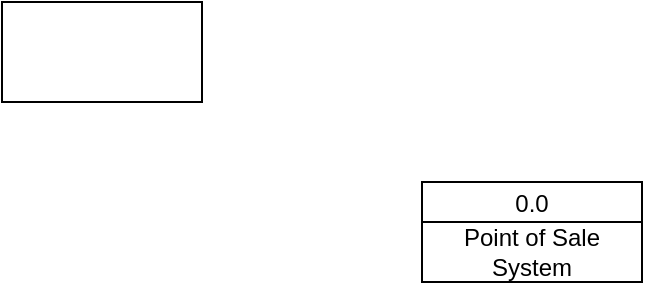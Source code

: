 <mxfile>
    <diagram id="kO39UkVwHsCfTe-65dC2" name="Page-1">
        <mxGraphModel dx="746" dy="563" grid="1" gridSize="10" guides="1" tooltips="1" connect="1" arrows="1" fold="1" page="1" pageScale="1" pageWidth="850" pageHeight="1100" math="0" shadow="0">
            <root>
                <mxCell id="0"/>
                <mxCell id="1" parent="0"/>
                <mxCell id="2" value="0.0" style="swimlane;fontStyle=0;childLayout=stackLayout;horizontal=1;startSize=20;fillColor=#ffffff;horizontalStack=0;resizeParent=1;resizeParentMax=0;resizeLast=0;collapsible=0;marginBottom=0;swimlaneFillColor=#ffffff;fontColor=#000000;" vertex="1" parent="1">
                    <mxGeometry x="340" y="170" width="110" height="50" as="geometry"/>
                </mxCell>
                <mxCell id="5" value="Point of Sale System" style="text;html=1;strokeColor=none;fillColor=none;align=center;verticalAlign=middle;whiteSpace=wrap;rounded=0;fontColor=#000000;" vertex="1" parent="2">
                    <mxGeometry y="20" width="110" height="30" as="geometry"/>
                </mxCell>
                <mxCell id="6" value="" style="html=1;dashed=0;whitespace=wrap;fontColor=#000000;" vertex="1" parent="1">
                    <mxGeometry x="130" y="80" width="100" height="50" as="geometry"/>
                </mxCell>
            </root>
        </mxGraphModel>
    </diagram>
</mxfile>
